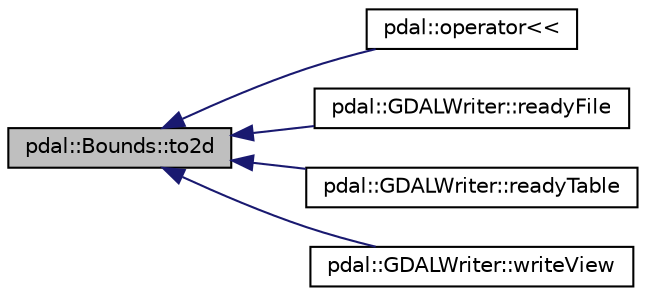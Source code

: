 digraph "pdal::Bounds::to2d"
{
  edge [fontname="Helvetica",fontsize="10",labelfontname="Helvetica",labelfontsize="10"];
  node [fontname="Helvetica",fontsize="10",shape=record];
  rankdir="LR";
  Node1 [label="pdal::Bounds::to2d",height=0.2,width=0.4,color="black", fillcolor="grey75", style="filled", fontcolor="black"];
  Node1 -> Node2 [dir="back",color="midnightblue",fontsize="10",style="solid",fontname="Helvetica"];
  Node2 [label="pdal::operator\<\<",height=0.2,width=0.4,color="black", fillcolor="white", style="filled",URL="$namespacepdal.html#a0fb7899359d09eef29b1fcd2b53bf093"];
  Node1 -> Node3 [dir="back",color="midnightblue",fontsize="10",style="solid",fontname="Helvetica"];
  Node3 [label="pdal::GDALWriter::readyFile",height=0.2,width=0.4,color="black", fillcolor="white", style="filled",URL="$classpdal_1_1GDALWriter.html#a847b524d64e68e8add5eeda3506c2007"];
  Node1 -> Node4 [dir="back",color="midnightblue",fontsize="10",style="solid",fontname="Helvetica"];
  Node4 [label="pdal::GDALWriter::readyTable",height=0.2,width=0.4,color="black", fillcolor="white", style="filled",URL="$classpdal_1_1GDALWriter.html#a7a6b359afb9b6619910d1145202ad31c"];
  Node1 -> Node5 [dir="back",color="midnightblue",fontsize="10",style="solid",fontname="Helvetica"];
  Node5 [label="pdal::GDALWriter::writeView",height=0.2,width=0.4,color="black", fillcolor="white", style="filled",URL="$classpdal_1_1GDALWriter.html#af35536b95e60de238dee71b984acd0a4"];
}
